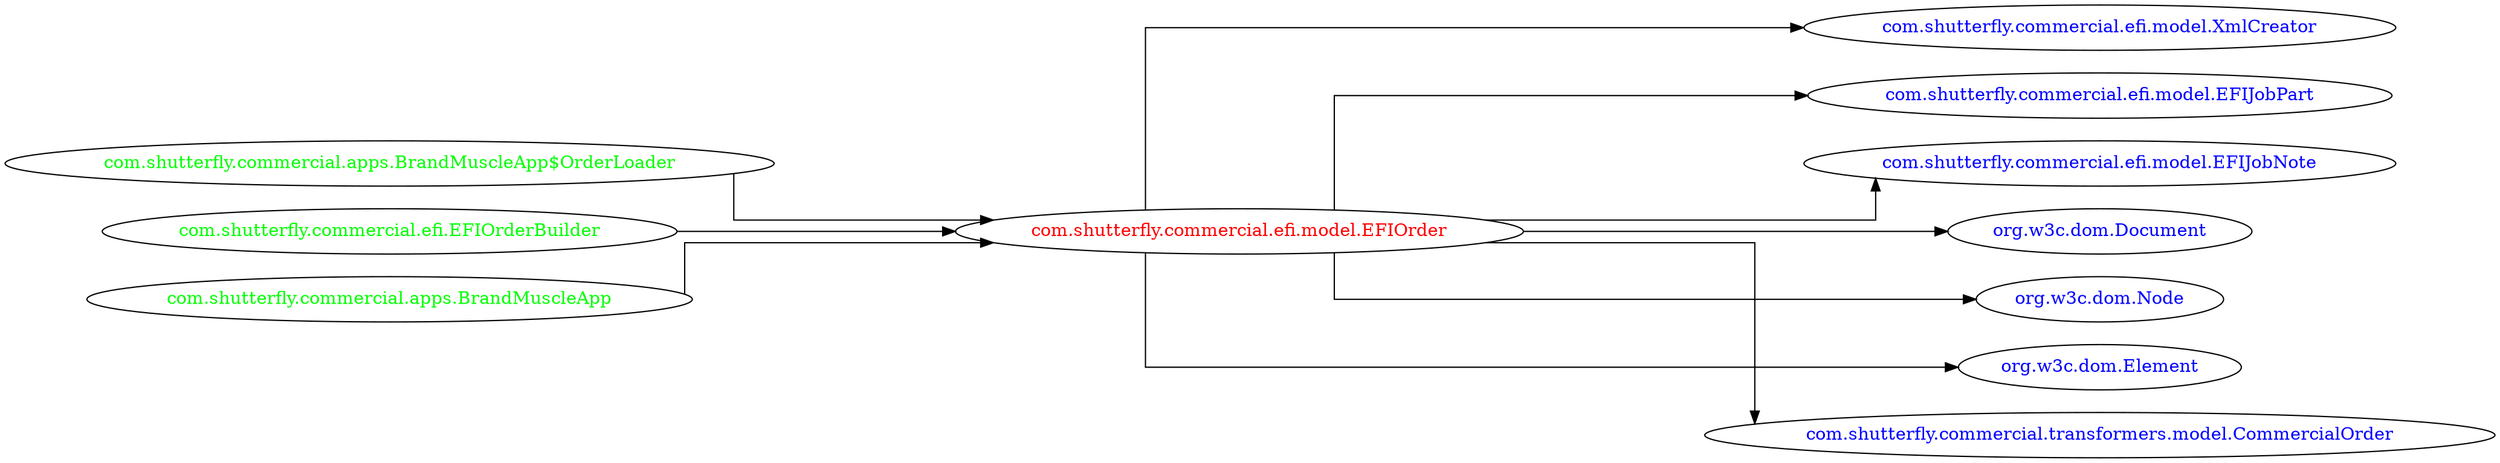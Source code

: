 digraph dependencyGraph {
 concentrate=true;
 ranksep="2.0";
 rankdir="LR"; 
 splines="ortho";
"com.shutterfly.commercial.efi.model.EFIOrder" [fontcolor="red"];
"com.shutterfly.commercial.efi.model.XmlCreator" [ fontcolor="blue" ];
"com.shutterfly.commercial.efi.model.EFIOrder"->"com.shutterfly.commercial.efi.model.XmlCreator";
"com.shutterfly.commercial.efi.model.EFIJobPart" [ fontcolor="blue" ];
"com.shutterfly.commercial.efi.model.EFIOrder"->"com.shutterfly.commercial.efi.model.EFIJobPart";
"com.shutterfly.commercial.efi.model.EFIJobNote" [ fontcolor="blue" ];
"com.shutterfly.commercial.efi.model.EFIOrder"->"com.shutterfly.commercial.efi.model.EFIJobNote";
"org.w3c.dom.Document" [ fontcolor="blue" ];
"com.shutterfly.commercial.efi.model.EFIOrder"->"org.w3c.dom.Document";
"org.w3c.dom.Node" [ fontcolor="blue" ];
"com.shutterfly.commercial.efi.model.EFIOrder"->"org.w3c.dom.Node";
"org.w3c.dom.Element" [ fontcolor="blue" ];
"com.shutterfly.commercial.efi.model.EFIOrder"->"org.w3c.dom.Element";
"com.shutterfly.commercial.transformers.model.CommercialOrder" [ fontcolor="blue" ];
"com.shutterfly.commercial.efi.model.EFIOrder"->"com.shutterfly.commercial.transformers.model.CommercialOrder";
"com.shutterfly.commercial.apps.BrandMuscleApp$OrderLoader" [ fontcolor="green" ];
"com.shutterfly.commercial.apps.BrandMuscleApp$OrderLoader"->"com.shutterfly.commercial.efi.model.EFIOrder";
"com.shutterfly.commercial.efi.EFIOrderBuilder" [ fontcolor="green" ];
"com.shutterfly.commercial.efi.EFIOrderBuilder"->"com.shutterfly.commercial.efi.model.EFIOrder";
"com.shutterfly.commercial.apps.BrandMuscleApp" [ fontcolor="green" ];
"com.shutterfly.commercial.apps.BrandMuscleApp"->"com.shutterfly.commercial.efi.model.EFIOrder";
}